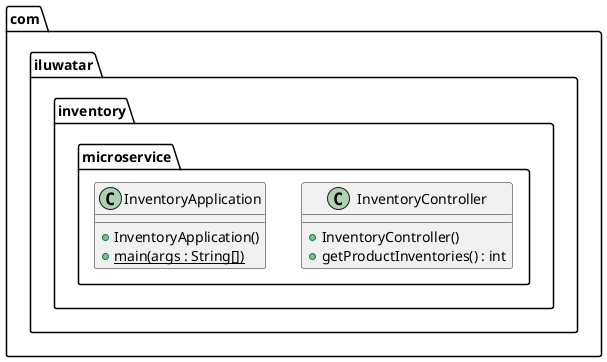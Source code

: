 @startuml
package com.iluwatar.inventory.microservice {
  class InventoryController {
    + InventoryController()
    + getProductInventories() : int
  }
  class InventoryApplication {
    + InventoryApplication()
    + main(args : String[]) {static}
  }
}
@enduml